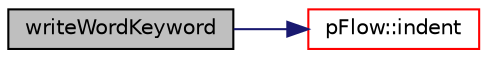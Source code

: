 digraph "writeWordKeyword"
{
 // LATEX_PDF_SIZE
  edge [fontname="Helvetica",fontsize="10",labelfontname="Helvetica",labelfontsize="10"];
  node [fontname="Helvetica",fontsize="10",shape=record];
  rankdir="LR";
  Node1 [label="writeWordKeyword",height=0.2,width=0.4,color="black", fillcolor="grey75", style="filled", fontcolor="black",tooltip="Write the keyword followed by an appropriate indentation."];
  Node1 -> Node2 [color="midnightblue",fontsize="10",style="solid",fontname="Helvetica"];
  Node2 [label="pFlow::indent",height=0.2,width=0.4,color="red", fillcolor="white", style="filled",URL="$namespacepFlow.html#a34575f136660c0751d5496604fcf2a11",tooltip="Indent stream."];
}
